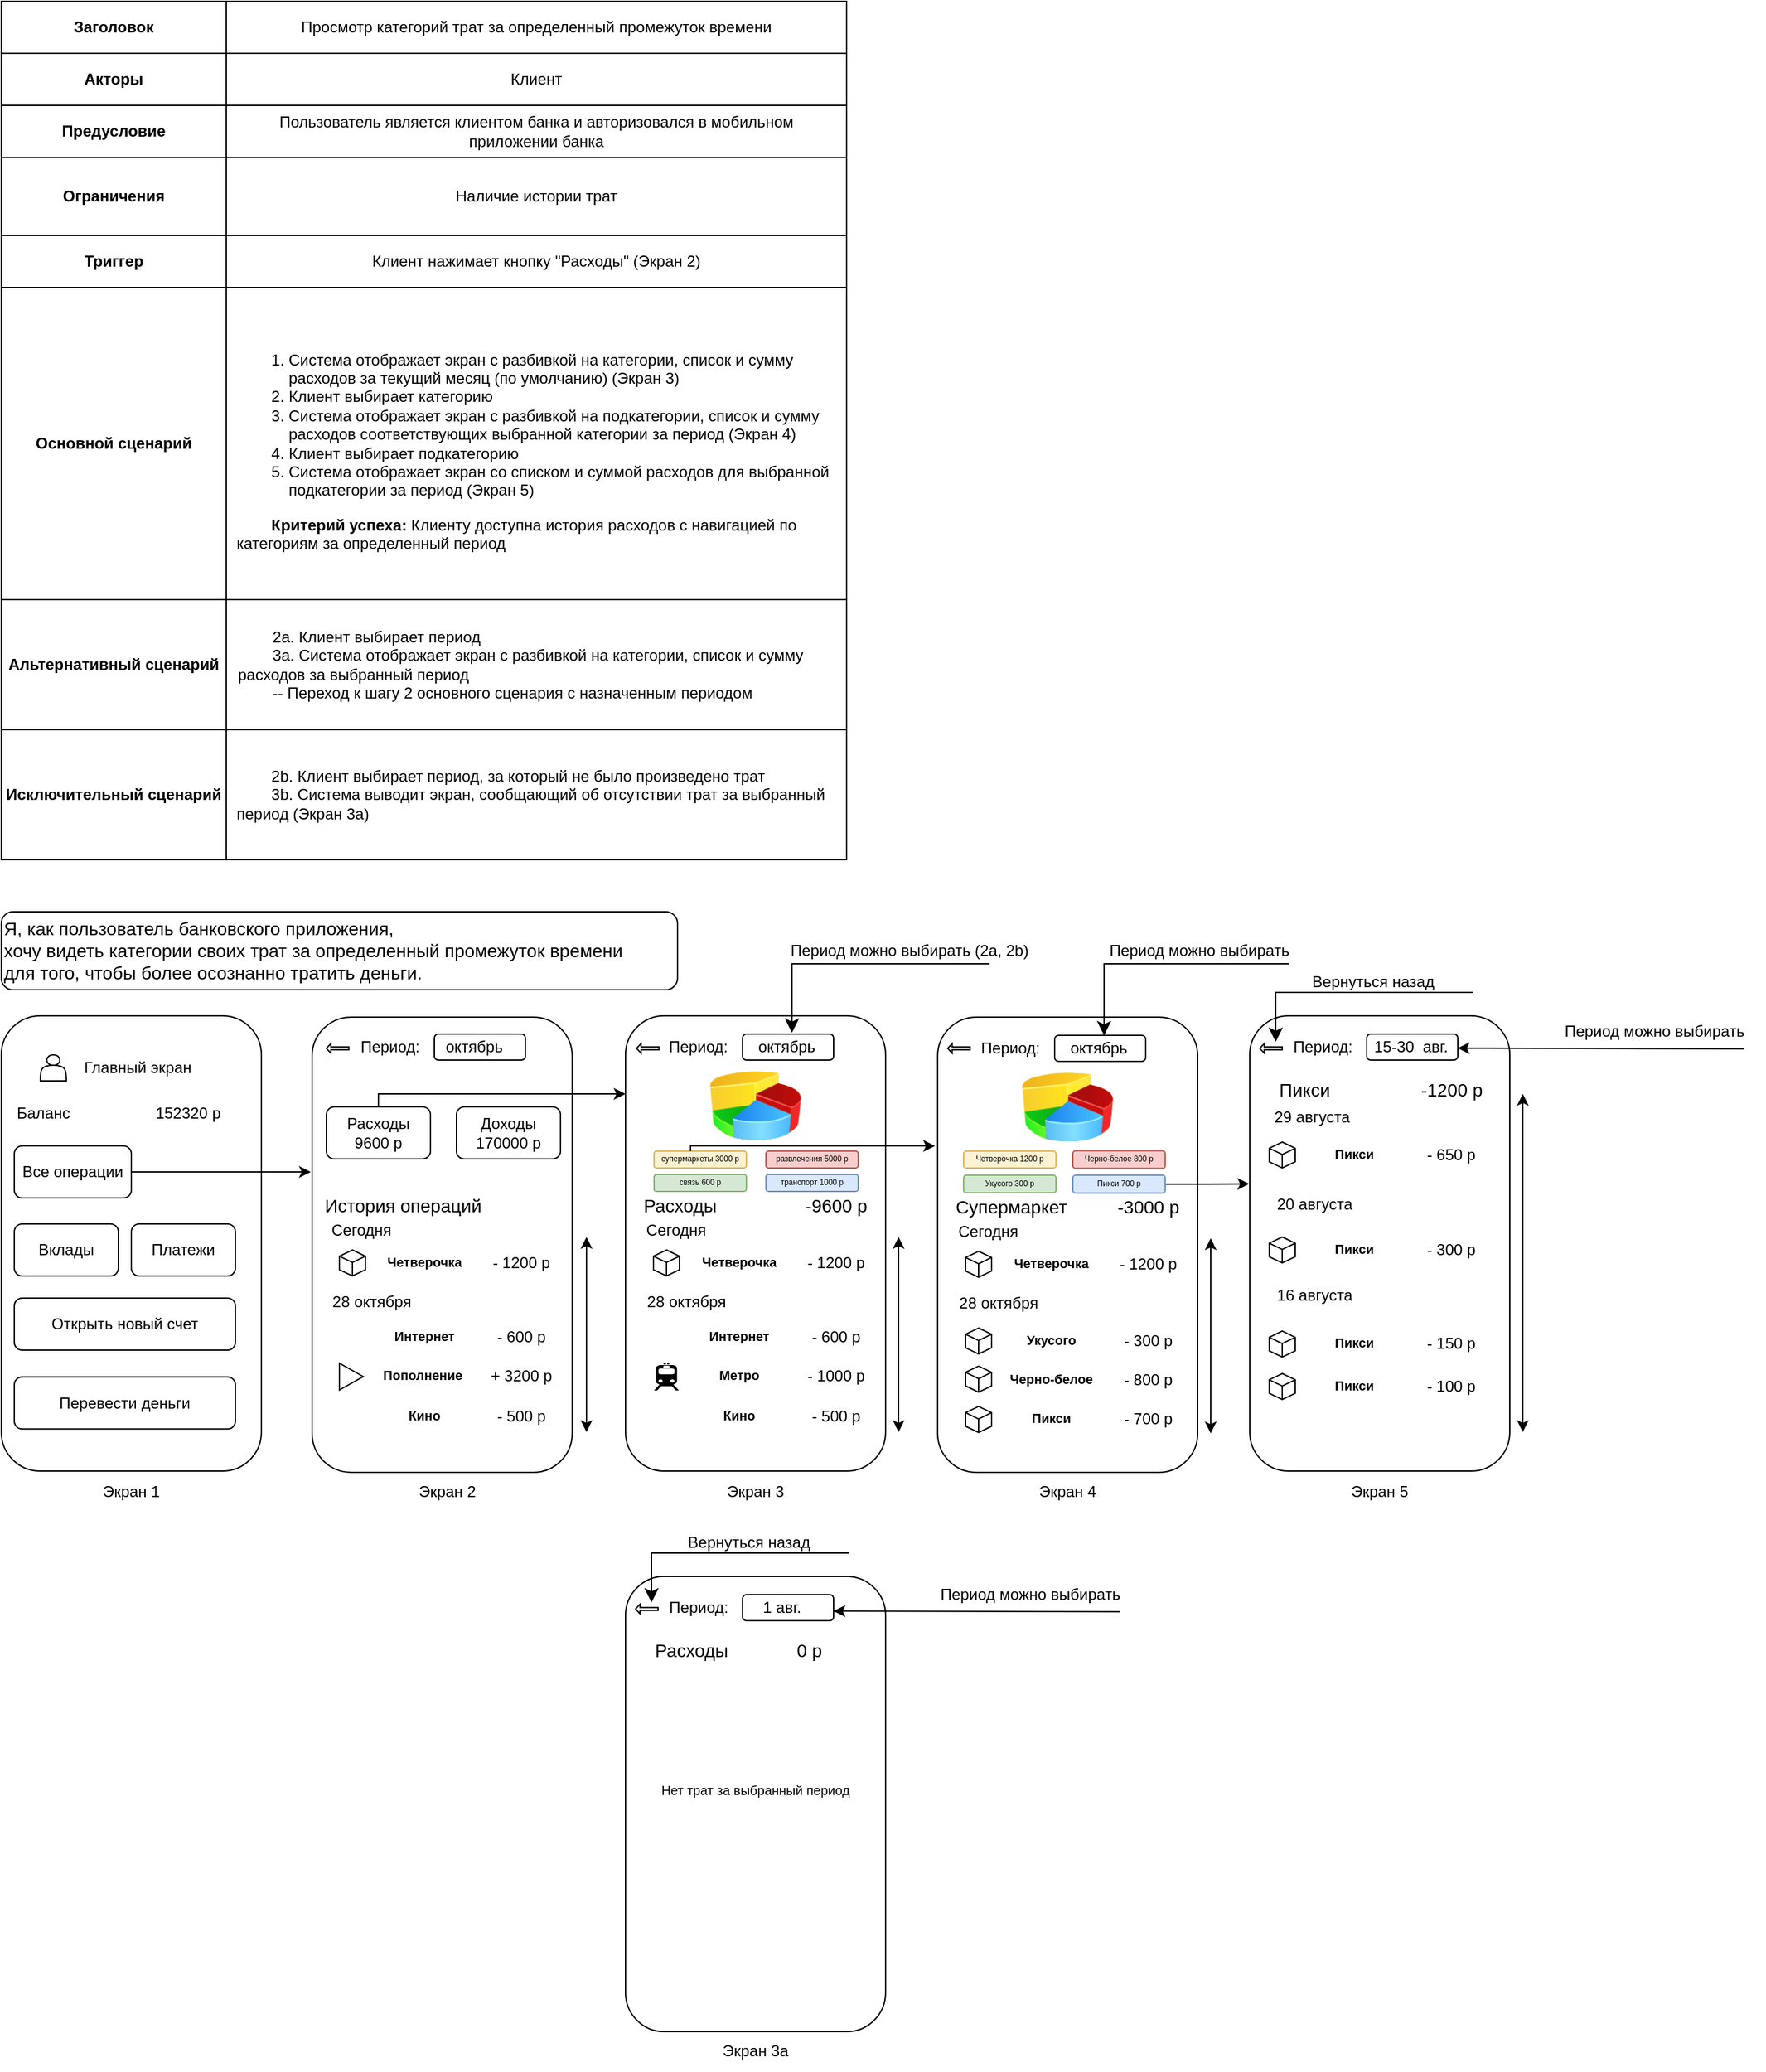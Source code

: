 <mxfile version="24.8.1">
  <diagram id="iSdH8Bf3Pxa846-qju2B" name="Шаблон">
    <mxGraphModel grid="1" page="1" gridSize="10" guides="1" tooltips="1" connect="1" arrows="1" fold="1" pageScale="1" pageWidth="1169" pageHeight="827" math="0" shadow="0">
      <root>
        <mxCell id="0" />
        <mxCell id="1" parent="0" />
        <mxCell id="ZxNGc0EOeQKnRLFQ_Fb0-26" value="" style="shape=table;startSize=0;container=1;collapsible=0;childLayout=tableLayout;" vertex="1" parent="1">
          <mxGeometry x="80" y="20" width="650" height="660" as="geometry" />
        </mxCell>
        <mxCell id="ZxNGc0EOeQKnRLFQ_Fb0-27" value="" style="shape=tableRow;horizontal=0;startSize=0;swimlaneHead=0;swimlaneBody=0;strokeColor=inherit;top=0;left=0;bottom=0;right=0;collapsible=0;dropTarget=0;fillColor=none;points=[[0,0.5],[1,0.5]];portConstraint=eastwest;" vertex="1" parent="ZxNGc0EOeQKnRLFQ_Fb0-26">
          <mxGeometry width="650" height="40" as="geometry" />
        </mxCell>
        <mxCell id="ZxNGc0EOeQKnRLFQ_Fb0-28" value="&lt;b&gt;Заголовок&lt;/b&gt;" style="shape=partialRectangle;html=1;whiteSpace=wrap;connectable=0;strokeColor=inherit;overflow=hidden;fillColor=none;top=0;left=0;bottom=0;right=0;pointerEvents=1;" vertex="1" parent="ZxNGc0EOeQKnRLFQ_Fb0-27">
          <mxGeometry width="173" height="40" as="geometry">
            <mxRectangle width="173" height="40" as="alternateBounds" />
          </mxGeometry>
        </mxCell>
        <mxCell id="ZxNGc0EOeQKnRLFQ_Fb0-29" value="Просмотр категорий трат за определенный промежуток времени" style="shape=partialRectangle;html=1;whiteSpace=wrap;connectable=0;strokeColor=inherit;overflow=hidden;fillColor=none;top=0;left=0;bottom=0;right=0;pointerEvents=1;spacingLeft=7;spacingRight=7;" vertex="1" parent="ZxNGc0EOeQKnRLFQ_Fb0-27">
          <mxGeometry x="173" width="477" height="40" as="geometry">
            <mxRectangle width="477" height="40" as="alternateBounds" />
          </mxGeometry>
        </mxCell>
        <mxCell id="ZxNGc0EOeQKnRLFQ_Fb0-30" value="" style="shape=tableRow;horizontal=0;startSize=0;swimlaneHead=0;swimlaneBody=0;strokeColor=inherit;top=0;left=0;bottom=0;right=0;collapsible=0;dropTarget=0;fillColor=none;points=[[0,0.5],[1,0.5]];portConstraint=eastwest;" vertex="1" parent="ZxNGc0EOeQKnRLFQ_Fb0-26">
          <mxGeometry y="40" width="650" height="40" as="geometry" />
        </mxCell>
        <mxCell id="ZxNGc0EOeQKnRLFQ_Fb0-31" value="&lt;b&gt;Акторы&lt;/b&gt;" style="shape=partialRectangle;html=1;whiteSpace=wrap;connectable=0;strokeColor=inherit;overflow=hidden;fillColor=none;top=0;left=0;bottom=0;right=0;pointerEvents=1;" vertex="1" parent="ZxNGc0EOeQKnRLFQ_Fb0-30">
          <mxGeometry width="173" height="40" as="geometry">
            <mxRectangle width="173" height="40" as="alternateBounds" />
          </mxGeometry>
        </mxCell>
        <mxCell id="ZxNGc0EOeQKnRLFQ_Fb0-32" value="Клиент" style="shape=partialRectangle;html=1;whiteSpace=wrap;connectable=0;strokeColor=inherit;overflow=hidden;fillColor=none;top=0;left=0;bottom=0;right=0;pointerEvents=1;spacingLeft=7;spacingRight=7;" vertex="1" parent="ZxNGc0EOeQKnRLFQ_Fb0-30">
          <mxGeometry x="173" width="477" height="40" as="geometry">
            <mxRectangle width="477" height="40" as="alternateBounds" />
          </mxGeometry>
        </mxCell>
        <mxCell id="ZxNGc0EOeQKnRLFQ_Fb0-33" value="" style="shape=tableRow;horizontal=0;startSize=0;swimlaneHead=0;swimlaneBody=0;strokeColor=inherit;top=0;left=0;bottom=0;right=0;collapsible=0;dropTarget=0;fillColor=none;points=[[0,0.5],[1,0.5]];portConstraint=eastwest;" vertex="1" parent="ZxNGc0EOeQKnRLFQ_Fb0-26">
          <mxGeometry y="80" width="650" height="40" as="geometry" />
        </mxCell>
        <mxCell id="ZxNGc0EOeQKnRLFQ_Fb0-34" value="&lt;b&gt;Предусловие&lt;/b&gt;" style="shape=partialRectangle;html=1;whiteSpace=wrap;connectable=0;strokeColor=inherit;overflow=hidden;fillColor=none;top=0;left=0;bottom=0;right=0;pointerEvents=1;" vertex="1" parent="ZxNGc0EOeQKnRLFQ_Fb0-33">
          <mxGeometry width="173" height="40" as="geometry">
            <mxRectangle width="173" height="40" as="alternateBounds" />
          </mxGeometry>
        </mxCell>
        <mxCell id="ZxNGc0EOeQKnRLFQ_Fb0-35" value="Пользователь является клиентом банка и авторизовался в мобильном приложении банка" style="shape=partialRectangle;html=1;whiteSpace=wrap;connectable=0;strokeColor=inherit;overflow=hidden;fillColor=none;top=0;left=0;bottom=0;right=0;pointerEvents=1;spacingLeft=7;spacingRight=7;" vertex="1" parent="ZxNGc0EOeQKnRLFQ_Fb0-33">
          <mxGeometry x="173" width="477" height="40" as="geometry">
            <mxRectangle width="477" height="40" as="alternateBounds" />
          </mxGeometry>
        </mxCell>
        <mxCell id="ZxNGc0EOeQKnRLFQ_Fb0-36" value="" style="shape=tableRow;horizontal=0;startSize=0;swimlaneHead=0;swimlaneBody=0;strokeColor=inherit;top=0;left=0;bottom=0;right=0;collapsible=0;dropTarget=0;fillColor=none;points=[[0,0.5],[1,0.5]];portConstraint=eastwest;" vertex="1" parent="ZxNGc0EOeQKnRLFQ_Fb0-26">
          <mxGeometry y="120" width="650" height="60" as="geometry" />
        </mxCell>
        <mxCell id="ZxNGc0EOeQKnRLFQ_Fb0-37" value="&lt;b&gt;Ограничения&lt;/b&gt;" style="shape=partialRectangle;html=1;whiteSpace=wrap;connectable=0;strokeColor=inherit;overflow=hidden;fillColor=none;top=0;left=0;bottom=0;right=0;pointerEvents=1;" vertex="1" parent="ZxNGc0EOeQKnRLFQ_Fb0-36">
          <mxGeometry width="173" height="60" as="geometry">
            <mxRectangle width="173" height="60" as="alternateBounds" />
          </mxGeometry>
        </mxCell>
        <mxCell id="ZxNGc0EOeQKnRLFQ_Fb0-38" value="Наличие истории трат" style="shape=partialRectangle;html=1;whiteSpace=wrap;connectable=0;strokeColor=inherit;overflow=hidden;fillColor=none;top=0;left=0;bottom=0;right=0;pointerEvents=1;spacingLeft=7;spacingRight=7;" vertex="1" parent="ZxNGc0EOeQKnRLFQ_Fb0-36">
          <mxGeometry x="173" width="477" height="60" as="geometry">
            <mxRectangle width="477" height="60" as="alternateBounds" />
          </mxGeometry>
        </mxCell>
        <mxCell id="ZxNGc0EOeQKnRLFQ_Fb0-39" value="" style="shape=tableRow;horizontal=0;startSize=0;swimlaneHead=0;swimlaneBody=0;strokeColor=inherit;top=0;left=0;bottom=0;right=0;collapsible=0;dropTarget=0;fillColor=none;points=[[0,0.5],[1,0.5]];portConstraint=eastwest;" vertex="1" parent="ZxNGc0EOeQKnRLFQ_Fb0-26">
          <mxGeometry y="180" width="650" height="40" as="geometry" />
        </mxCell>
        <mxCell id="ZxNGc0EOeQKnRLFQ_Fb0-40" value="&lt;b&gt;Триггер&lt;/b&gt;" style="shape=partialRectangle;html=1;whiteSpace=wrap;connectable=0;strokeColor=inherit;overflow=hidden;fillColor=none;top=0;left=0;bottom=0;right=0;pointerEvents=1;" vertex="1" parent="ZxNGc0EOeQKnRLFQ_Fb0-39">
          <mxGeometry width="173" height="40" as="geometry">
            <mxRectangle width="173" height="40" as="alternateBounds" />
          </mxGeometry>
        </mxCell>
        <mxCell id="ZxNGc0EOeQKnRLFQ_Fb0-41" value="Клиент нажимает кнопку &quot;Расходы&quot; (Экран 2)" style="shape=partialRectangle;html=1;whiteSpace=wrap;connectable=0;strokeColor=inherit;overflow=hidden;fillColor=none;top=0;left=0;bottom=0;right=0;pointerEvents=1;spacingLeft=7;spacingRight=7;" vertex="1" parent="ZxNGc0EOeQKnRLFQ_Fb0-39">
          <mxGeometry x="173" width="477" height="40" as="geometry">
            <mxRectangle width="477" height="40" as="alternateBounds" />
          </mxGeometry>
        </mxCell>
        <mxCell id="ZxNGc0EOeQKnRLFQ_Fb0-42" value="" style="shape=tableRow;horizontal=0;startSize=0;swimlaneHead=0;swimlaneBody=0;strokeColor=inherit;top=0;left=0;bottom=0;right=0;collapsible=0;dropTarget=0;fillColor=none;points=[[0,0.5],[1,0.5]];portConstraint=eastwest;" vertex="1" parent="ZxNGc0EOeQKnRLFQ_Fb0-26">
          <mxGeometry y="220" width="650" height="240" as="geometry" />
        </mxCell>
        <mxCell id="ZxNGc0EOeQKnRLFQ_Fb0-43" value="&lt;b&gt;Основной сценарий&lt;/b&gt;" style="shape=partialRectangle;html=1;whiteSpace=wrap;connectable=0;strokeColor=inherit;overflow=hidden;fillColor=none;top=0;left=0;bottom=0;right=0;pointerEvents=1;" vertex="1" parent="ZxNGc0EOeQKnRLFQ_Fb0-42">
          <mxGeometry width="173" height="240" as="geometry">
            <mxRectangle width="173" height="240" as="alternateBounds" />
          </mxGeometry>
        </mxCell>
        <mxCell id="ZxNGc0EOeQKnRLFQ_Fb0-44" value="&lt;ol style=&quot;&quot;&gt;&lt;li style=&quot;text-align: left;&quot;&gt;Система отображает экран с разбивкой на категории, список и сумму расходов за текущий месяц (по умолчанию) (Экран 3)&lt;/li&gt;&lt;li style=&quot;text-align: left;&quot;&gt;Клиент выбирает категорию&lt;/li&gt;&lt;li style=&quot;text-align: left;&quot;&gt;Система отображает экран с разбивкой на подкатегории, список и сумму расходов соответствующих выбранной категории за период (Экран 4)&amp;nbsp;&lt;/li&gt;&lt;li style=&quot;text-align: left;&quot;&gt;Клиент выбирает подкатегорию&lt;/li&gt;&lt;li style=&quot;text-align: left;&quot;&gt;Система отображает экран со списком и суммой расходов для выбранной подкатегории за период (Экран 5)&lt;/li&gt;&lt;/ol&gt;&lt;b style=&quot;background-color: initial;&quot;&gt;&lt;div style=&quot;text-align: left;&quot;&gt;&lt;b style=&quot;background-color: initial;&quot;&gt;&lt;span style=&quot;white-space: pre;&quot;&gt;&#x9;&lt;/span&gt;&lt;/b&gt;&lt;b style=&quot;background-color: initial; text-align: center;&quot;&gt;Критерий успеха:&amp;nbsp;&lt;/b&gt;&lt;span style=&quot;background-color: initial; font-weight: normal; text-align: center;&quot;&gt;Клиенту доступна история расходов с навигацией по категориям за определенный период&lt;/span&gt;&lt;/div&gt;&lt;/b&gt;" style="shape=partialRectangle;html=1;whiteSpace=wrap;connectable=0;strokeColor=inherit;overflow=hidden;fillColor=none;top=0;left=0;bottom=0;right=0;pointerEvents=1;spacingLeft=7;spacingRight=7;" vertex="1" parent="ZxNGc0EOeQKnRLFQ_Fb0-42">
          <mxGeometry x="173" width="477" height="240" as="geometry">
            <mxRectangle width="477" height="240" as="alternateBounds" />
          </mxGeometry>
        </mxCell>
        <mxCell id="ZxNGc0EOeQKnRLFQ_Fb0-45" value="" style="shape=tableRow;horizontal=0;startSize=0;swimlaneHead=0;swimlaneBody=0;strokeColor=inherit;top=0;left=0;bottom=0;right=0;collapsible=0;dropTarget=0;fillColor=none;points=[[0,0.5],[1,0.5]];portConstraint=eastwest;" vertex="1" parent="ZxNGc0EOeQKnRLFQ_Fb0-26">
          <mxGeometry y="460" width="650" height="100" as="geometry" />
        </mxCell>
        <mxCell id="ZxNGc0EOeQKnRLFQ_Fb0-46" value="&lt;b&gt;Альтернативный сценарий&lt;/b&gt;" style="shape=partialRectangle;html=1;whiteSpace=wrap;connectable=0;strokeColor=inherit;overflow=hidden;fillColor=none;top=0;left=0;bottom=0;right=0;pointerEvents=1;" vertex="1" parent="ZxNGc0EOeQKnRLFQ_Fb0-45">
          <mxGeometry width="173" height="100" as="geometry">
            <mxRectangle width="173" height="100" as="alternateBounds" />
          </mxGeometry>
        </mxCell>
        <mxCell id="ZxNGc0EOeQKnRLFQ_Fb0-47" value="&lt;span style=&quot;background-color: initial;&quot;&gt;&lt;span style=&quot;white-space: pre;&quot;&gt;&#x9;&lt;/span&gt;2а. Клиент выбирает период&lt;/span&gt;&lt;div&gt;&lt;span style=&quot;white-space: pre;&quot;&gt;&#x9;&lt;/span&gt;3а.&amp;nbsp;&lt;span style=&quot;background-color: initial;&quot;&gt;Система отображает экран с разбивкой на категории, список и сумму расходов за выбранный период&lt;/span&gt;&lt;br&gt;&lt;/div&gt;&lt;div&gt;&lt;span style=&quot;background-color: initial;&quot;&gt;&lt;span style=&quot;white-space: pre;&quot;&gt;&#x9;&lt;/span&gt;-- Переход к шагу 2 основного сценария с назначенным периодом&lt;br&gt;&lt;/span&gt;&lt;/div&gt;" style="shape=partialRectangle;html=1;whiteSpace=wrap;connectable=0;strokeColor=inherit;overflow=hidden;fillColor=none;top=0;left=0;bottom=0;right=0;pointerEvents=1;align=left;spacingLeft=7;spacingRight=7;" vertex="1" parent="ZxNGc0EOeQKnRLFQ_Fb0-45">
          <mxGeometry x="173" width="477" height="100" as="geometry">
            <mxRectangle width="477" height="100" as="alternateBounds" />
          </mxGeometry>
        </mxCell>
        <mxCell id="ZxNGc0EOeQKnRLFQ_Fb0-48" value="" style="shape=tableRow;horizontal=0;startSize=0;swimlaneHead=0;swimlaneBody=0;strokeColor=inherit;top=0;left=0;bottom=0;right=0;collapsible=0;dropTarget=0;fillColor=none;points=[[0,0.5],[1,0.5]];portConstraint=eastwest;" vertex="1" parent="ZxNGc0EOeQKnRLFQ_Fb0-26">
          <mxGeometry y="560" width="650" height="100" as="geometry" />
        </mxCell>
        <mxCell id="ZxNGc0EOeQKnRLFQ_Fb0-49" value="&lt;b&gt;Исключительный сценарий&lt;/b&gt;" style="shape=partialRectangle;html=1;whiteSpace=wrap;connectable=0;strokeColor=inherit;overflow=hidden;fillColor=none;top=0;left=0;bottom=0;right=0;pointerEvents=1;" vertex="1" parent="ZxNGc0EOeQKnRLFQ_Fb0-48">
          <mxGeometry width="173" height="100" as="geometry">
            <mxRectangle width="173" height="100" as="alternateBounds" />
          </mxGeometry>
        </mxCell>
        <mxCell id="ZxNGc0EOeQKnRLFQ_Fb0-50" value="&lt;div style=&quot;text-align: left;&quot;&gt;&lt;span style=&quot;background-color: initial;&quot;&gt;&lt;span style=&quot;white-space: pre;&quot;&gt;&#x9;&lt;/span&gt;2b. Клиент выбирает период, за который не было произведено трат&lt;/span&gt;&lt;/div&gt;&lt;div style=&quot;text-align: left;&quot;&gt;&lt;span style=&quot;background-color: initial;&quot;&gt;&lt;span style=&quot;white-space: pre;&quot;&gt;&#x9;&lt;/span&gt;3b. Система выводит экран, сообщающий об отсутствии трат за выбранный период (Экран 3а)&lt;/span&gt;&lt;/div&gt;" style="shape=partialRectangle;html=1;whiteSpace=wrap;connectable=0;strokeColor=inherit;overflow=hidden;fillColor=none;top=0;left=0;bottom=0;right=0;pointerEvents=1;spacingLeft=7;spacingRight=7;" vertex="1" parent="ZxNGc0EOeQKnRLFQ_Fb0-48">
          <mxGeometry x="173" width="477" height="100" as="geometry">
            <mxRectangle width="477" height="100" as="alternateBounds" />
          </mxGeometry>
        </mxCell>
        <mxCell id="ZxNGc0EOeQKnRLFQ_Fb0-51" value="" style="rounded=1;whiteSpace=wrap;html=1;" vertex="1" parent="1">
          <mxGeometry x="319" y="801" width="200" height="350" as="geometry" />
        </mxCell>
        <mxCell id="ZxNGc0EOeQKnRLFQ_Fb0-52" value="" style="rounded=1;whiteSpace=wrap;html=1;" vertex="1" parent="1">
          <mxGeometry x="80" y="800" width="200" height="350" as="geometry" />
        </mxCell>
        <mxCell id="ZxNGc0EOeQKnRLFQ_Fb0-53" value="&lt;div style=&quot;font-size: 14px;&quot;&gt;&lt;font style=&quot;font-size: 14px;&quot;&gt;Я, как пользователь банковского приложения,&amp;nbsp;&lt;/font&gt;&lt;/div&gt;&lt;div style=&quot;font-size: 14px;&quot;&gt;&lt;font style=&quot;font-size: 14px;&quot;&gt;хочу видеть категории своих трат за определенный промежуток времени&amp;nbsp;&lt;/font&gt;&lt;/div&gt;&lt;div style=&quot;font-size: 14px;&quot;&gt;&lt;font style=&quot;font-size: 14px;&quot;&gt;&lt;font style=&quot;font-size: 14px;&quot;&gt;для того,&amp;nbsp;&lt;/font&gt;&lt;span style=&quot;background-color: initial;&quot;&gt;чтобы более осознанно тратить деньги.&lt;/span&gt;&lt;/font&gt;&lt;/div&gt;" style="rounded=1;whiteSpace=wrap;html=1;align=left;" vertex="1" parent="1">
          <mxGeometry x="80" y="720" width="520" height="60" as="geometry" />
        </mxCell>
        <mxCell id="ZxNGc0EOeQKnRLFQ_Fb0-54" value="" style="shape=actor;whiteSpace=wrap;html=1;" vertex="1" parent="1">
          <mxGeometry x="110" y="830" width="20" height="20" as="geometry" />
        </mxCell>
        <mxCell id="ZxNGc0EOeQKnRLFQ_Fb0-55" value="Все операции" style="rounded=1;whiteSpace=wrap;html=1;" vertex="1" parent="1">
          <mxGeometry x="90" y="900" width="90" height="40" as="geometry" />
        </mxCell>
        <mxCell id="ZxNGc0EOeQKnRLFQ_Fb0-56" value="" style="rounded=1;whiteSpace=wrap;html=1;" vertex="1" parent="1">
          <mxGeometry x="560" y="800" width="200" height="350" as="geometry" />
        </mxCell>
        <mxCell id="ZxNGc0EOeQKnRLFQ_Fb0-57" style="edgeStyle=orthogonalEdgeStyle;rounded=0;orthogonalLoop=1;jettySize=auto;html=1;" edge="1" parent="1" source="ZxNGc0EOeQKnRLFQ_Fb0-55">
          <mxGeometry relative="1" as="geometry">
            <mxPoint x="318" y="920" as="targetPoint" />
          </mxGeometry>
        </mxCell>
        <mxCell id="ZxNGc0EOeQKnRLFQ_Fb0-58" value="Расходы&lt;div&gt;9600 р&lt;/div&gt;" style="rounded=1;whiteSpace=wrap;html=1;" vertex="1" parent="1">
          <mxGeometry x="330" y="870" width="80" height="40" as="geometry" />
        </mxCell>
        <mxCell id="ZxNGc0EOeQKnRLFQ_Fb0-59" value="Доходы&lt;div&gt;170000 р&lt;/div&gt;" style="rounded=1;whiteSpace=wrap;html=1;" vertex="1" parent="1">
          <mxGeometry x="430" y="870" width="80" height="40" as="geometry" />
        </mxCell>
        <mxCell id="ZxNGc0EOeQKnRLFQ_Fb0-60" value="&lt;font style=&quot;font-size: 14px;&quot;&gt;История операций&lt;/font&gt;" style="text;html=1;align=center;verticalAlign=middle;whiteSpace=wrap;rounded=0;" vertex="1" parent="1">
          <mxGeometry x="319" y="931" width="140" height="30" as="geometry" />
        </mxCell>
        <mxCell id="ZxNGc0EOeQKnRLFQ_Fb0-61" value="Сегодня" style="text;html=1;align=center;verticalAlign=middle;whiteSpace=wrap;rounded=0;labelBackgroundColor=none;" vertex="1" parent="1">
          <mxGeometry x="327" y="950" width="60" height="30" as="geometry" />
        </mxCell>
        <mxCell id="ZxNGc0EOeQKnRLFQ_Fb0-62" value="" style="html=1;whiteSpace=wrap;shape=isoCube2;backgroundOutline=1;isoAngle=15;" vertex="1" parent="1">
          <mxGeometry x="340" y="980" width="20" height="20" as="geometry" />
        </mxCell>
        <mxCell id="ZxNGc0EOeQKnRLFQ_Fb0-63" value="&lt;font style=&quot;font-size: 10px;&quot;&gt;Четверочка&lt;/font&gt;" style="text;strokeColor=none;fillColor=none;html=1;fontSize=24;fontStyle=1;verticalAlign=middle;align=center;" vertex="1" parent="1">
          <mxGeometry x="360" y="970" width="90" height="30" as="geometry" />
        </mxCell>
        <mxCell id="ZxNGc0EOeQKnRLFQ_Fb0-64" value="- 1200 р" style="text;html=1;align=center;verticalAlign=middle;whiteSpace=wrap;rounded=0;" vertex="1" parent="1">
          <mxGeometry x="450" y="975" width="60" height="30" as="geometry" />
        </mxCell>
        <mxCell id="ZxNGc0EOeQKnRLFQ_Fb0-65" value="&lt;font style=&quot;font-size: 10px;&quot;&gt;Интернет&lt;/font&gt;" style="text;strokeColor=none;fillColor=none;html=1;fontSize=24;fontStyle=1;verticalAlign=middle;align=center;" vertex="1" parent="1">
          <mxGeometry x="360" y="1027.34" width="90" height="30" as="geometry" />
        </mxCell>
        <mxCell id="ZxNGc0EOeQKnRLFQ_Fb0-66" value="- 600 р" style="text;html=1;align=center;verticalAlign=middle;whiteSpace=wrap;rounded=0;" vertex="1" parent="1">
          <mxGeometry x="450" y="1032.34" width="60" height="30" as="geometry" />
        </mxCell>
        <mxCell id="ZxNGc0EOeQKnRLFQ_Fb0-67" value="28 октября" style="text;html=1;align=center;verticalAlign=middle;whiteSpace=wrap;rounded=0;" vertex="1" parent="1">
          <mxGeometry x="330" y="1005" width="70" height="30" as="geometry" />
        </mxCell>
        <mxCell id="ZxNGc0EOeQKnRLFQ_Fb0-68" value="&lt;span style=&quot;font-size: 10px;&quot;&gt;Пополнение&amp;nbsp;&lt;/span&gt;" style="text;strokeColor=none;fillColor=none;html=1;fontSize=24;fontStyle=1;verticalAlign=middle;align=center;" vertex="1" parent="1">
          <mxGeometry x="360" y="1057.34" width="90" height="30" as="geometry" />
        </mxCell>
        <mxCell id="ZxNGc0EOeQKnRLFQ_Fb0-69" value="+ 3200 р" style="text;html=1;align=center;verticalAlign=middle;whiteSpace=wrap;rounded=0;" vertex="1" parent="1">
          <mxGeometry x="450" y="1062.34" width="60" height="30" as="geometry" />
        </mxCell>
        <mxCell id="ZxNGc0EOeQKnRLFQ_Fb0-70" style="edgeStyle=orthogonalEdgeStyle;rounded=0;orthogonalLoop=1;jettySize=auto;html=1;" edge="1" parent="1" source="ZxNGc0EOeQKnRLFQ_Fb0-58">
          <mxGeometry relative="1" as="geometry">
            <mxPoint x="560" y="860" as="targetPoint" />
            <Array as="points">
              <mxPoint x="370" y="860" />
              <mxPoint x="560" y="860" />
            </Array>
          </mxGeometry>
        </mxCell>
        <mxCell id="ZxNGc0EOeQKnRLFQ_Fb0-71" value="" style="triangle;whiteSpace=wrap;html=1;" vertex="1" parent="1">
          <mxGeometry x="340" y="1067.03" width="18.33" height="20.62" as="geometry" />
        </mxCell>
        <mxCell id="ZxNGc0EOeQKnRLFQ_Fb0-72" value="Главный экран" style="text;html=1;align=center;verticalAlign=middle;whiteSpace=wrap;rounded=0;" vertex="1" parent="1">
          <mxGeometry x="140" y="825" width="90" height="30" as="geometry" />
        </mxCell>
        <mxCell id="ZxNGc0EOeQKnRLFQ_Fb0-73" value="" style="endArrow=classic;startArrow=classic;html=1;rounded=0;" edge="1" parent="1">
          <mxGeometry width="50" height="50" relative="1" as="geometry">
            <mxPoint x="530" y="1120" as="sourcePoint" />
            <mxPoint x="530" y="970" as="targetPoint" />
          </mxGeometry>
        </mxCell>
        <mxCell id="ZxNGc0EOeQKnRLFQ_Fb0-74" value="&lt;font style=&quot;font-size: 10px;&quot;&gt;Кино&lt;/font&gt;" style="text;strokeColor=none;fillColor=none;html=1;fontSize=24;fontStyle=1;verticalAlign=middle;align=center;" vertex="1" parent="1">
          <mxGeometry x="360" y="1087.65" width="90" height="30" as="geometry" />
        </mxCell>
        <mxCell id="ZxNGc0EOeQKnRLFQ_Fb0-75" value="- 500 р" style="text;html=1;align=center;verticalAlign=middle;whiteSpace=wrap;rounded=0;" vertex="1" parent="1">
          <mxGeometry x="450" y="1092.65" width="60" height="30" as="geometry" />
        </mxCell>
        <mxCell id="ZxNGc0EOeQKnRLFQ_Fb0-76" value="" style="image;html=1;image=img/lib/clip_art/finance/Pie_Chart_128x128.png" vertex="1" parent="1">
          <mxGeometry x="625" y="834" width="70" height="70" as="geometry" />
        </mxCell>
        <mxCell id="ZxNGc0EOeQKnRLFQ_Fb0-77" value="" style="rounded=1;whiteSpace=wrap;html=1;" vertex="1" parent="1">
          <mxGeometry x="413" y="814" width="70" height="20" as="geometry" />
        </mxCell>
        <mxCell id="ZxNGc0EOeQKnRLFQ_Fb0-78" value="Период:&amp;nbsp; &amp;nbsp; &amp;nbsp; октябрь&amp;nbsp;&lt;span style=&quot;white-space: pre;&quot;&gt;&#x9;&lt;/span&gt;" style="text;html=1;align=center;verticalAlign=middle;whiteSpace=wrap;rounded=0;" vertex="1" parent="1">
          <mxGeometry x="348" y="809" width="150" height="30" as="geometry" />
        </mxCell>
        <mxCell id="ZxNGc0EOeQKnRLFQ_Fb0-79" value="" style="rounded=1;whiteSpace=wrap;html=1;" vertex="1" parent="1">
          <mxGeometry x="650" y="814" width="70" height="20" as="geometry" />
        </mxCell>
        <mxCell id="ZxNGc0EOeQKnRLFQ_Fb0-80" value="Период:&amp;nbsp; &amp;nbsp; &amp;nbsp; &amp;nbsp;октябрь&amp;nbsp;&lt;span style=&quot;white-space: pre;&quot;&gt;&#x9;&lt;/span&gt;" style="text;html=1;align=center;verticalAlign=middle;whiteSpace=wrap;rounded=0;" vertex="1" parent="1">
          <mxGeometry x="585" y="809" width="150" height="30" as="geometry" />
        </mxCell>
        <mxCell id="ZxNGc0EOeQKnRLFQ_Fb0-81" value="" style="endArrow=classic;startArrow=classic;html=1;rounded=0;" edge="1" parent="1">
          <mxGeometry width="50" height="50" relative="1" as="geometry">
            <mxPoint x="770" y="1120" as="sourcePoint" />
            <mxPoint x="770" y="970" as="targetPoint" />
          </mxGeometry>
        </mxCell>
        <mxCell id="ZxNGc0EOeQKnRLFQ_Fb0-82" value="&lt;font style=&quot;font-size: 14px;&quot;&gt;Расходы&lt;span style=&quot;white-space: pre;&quot;&gt;&#x9;&lt;/span&gt;&lt;span style=&quot;white-space: pre;&quot;&gt;&#x9;        -&lt;/span&gt;96&lt;span style=&quot;white-space: pre;&quot;&gt;00 р&lt;/span&gt;&lt;/font&gt;" style="text;html=1;align=left;verticalAlign=middle;whiteSpace=wrap;rounded=0;" vertex="1" parent="1">
          <mxGeometry x="571.5" y="931" width="165" height="30" as="geometry" />
        </mxCell>
        <mxCell id="ZxNGc0EOeQKnRLFQ_Fb0-83" value="&lt;font style=&quot;font-size: 6px;&quot;&gt;супермаркеты 3000 р&lt;/font&gt;" style="rounded=1;whiteSpace=wrap;html=1;labelBackgroundColor=none;fillColor=#FDF2D2;strokeColor=#d6b656;fillStyle=auto;align=center;verticalAlign=middle;horizontal=1;spacing=0;spacingBottom=5;" vertex="1" parent="1">
          <mxGeometry x="581.96" y="904" width="71" height="13" as="geometry" />
        </mxCell>
        <mxCell id="ZxNGc0EOeQKnRLFQ_Fb0-84" value="&lt;font style=&quot;font-size: 6px;&quot;&gt;развлечения 5000 р&lt;/font&gt;" style="rounded=1;whiteSpace=wrap;html=1;fillColor=#f8cecc;strokeColor=#b85450;spacing=0;spacingBottom=5;" vertex="1" parent="1">
          <mxGeometry x="667.96" y="904" width="71" height="13" as="geometry" />
        </mxCell>
        <mxCell id="ZxNGc0EOeQKnRLFQ_Fb0-85" value="&lt;font style=&quot;font-size: 6px;&quot;&gt;связь 600 р&lt;/font&gt;" style="rounded=1;whiteSpace=wrap;html=1;fillColor=#d5e8d4;strokeColor=#82b366;spacing=0;spacingBottom=5;" vertex="1" parent="1">
          <mxGeometry x="581.96" y="922" width="71" height="13" as="geometry" />
        </mxCell>
        <mxCell id="ZxNGc0EOeQKnRLFQ_Fb0-86" value="&lt;font style=&quot;font-size: 6px;&quot;&gt;транспорт 1000 р&lt;/font&gt;" style="rounded=1;whiteSpace=wrap;html=1;fillColor=#dae8fc;strokeColor=#6c8ebf;spacingBottom=5;" vertex="1" parent="1">
          <mxGeometry x="667.96" y="922" width="71" height="13" as="geometry" />
        </mxCell>
        <mxCell id="ZxNGc0EOeQKnRLFQ_Fb0-87" value="Сегодня" style="text;html=1;align=center;verticalAlign=middle;whiteSpace=wrap;rounded=0;labelBackgroundColor=none;" vertex="1" parent="1">
          <mxGeometry x="568.5" y="950" width="60" height="30" as="geometry" />
        </mxCell>
        <mxCell id="ZxNGc0EOeQKnRLFQ_Fb0-88" value="" style="html=1;whiteSpace=wrap;shape=isoCube2;backgroundOutline=1;isoAngle=15;" vertex="1" parent="1">
          <mxGeometry x="581.5" y="980" width="20" height="20" as="geometry" />
        </mxCell>
        <mxCell id="ZxNGc0EOeQKnRLFQ_Fb0-89" value="&lt;font style=&quot;font-size: 10px;&quot;&gt;Четверочка&lt;/font&gt;" style="text;strokeColor=none;fillColor=none;html=1;fontSize=24;fontStyle=1;verticalAlign=middle;align=center;" vertex="1" parent="1">
          <mxGeometry x="601.5" y="970" width="90" height="30" as="geometry" />
        </mxCell>
        <mxCell id="ZxNGc0EOeQKnRLFQ_Fb0-90" value="- 1200 р" style="text;html=1;align=center;verticalAlign=middle;whiteSpace=wrap;rounded=0;" vertex="1" parent="1">
          <mxGeometry x="691.5" y="975" width="60" height="30" as="geometry" />
        </mxCell>
        <mxCell id="ZxNGc0EOeQKnRLFQ_Fb0-91" value="&lt;font style=&quot;font-size: 10px;&quot;&gt;Интернет&lt;/font&gt;" style="text;strokeColor=none;fillColor=none;html=1;fontSize=24;fontStyle=1;verticalAlign=middle;align=center;" vertex="1" parent="1">
          <mxGeometry x="601.5" y="1027.34" width="90" height="30" as="geometry" />
        </mxCell>
        <mxCell id="ZxNGc0EOeQKnRLFQ_Fb0-92" value="- 600 р" style="text;html=1;align=center;verticalAlign=middle;whiteSpace=wrap;rounded=0;" vertex="1" parent="1">
          <mxGeometry x="691.5" y="1032.34" width="60" height="30" as="geometry" />
        </mxCell>
        <mxCell id="ZxNGc0EOeQKnRLFQ_Fb0-93" value="28 октября" style="text;html=1;align=center;verticalAlign=middle;whiteSpace=wrap;rounded=0;" vertex="1" parent="1">
          <mxGeometry x="571.5" y="1005" width="70" height="30" as="geometry" />
        </mxCell>
        <mxCell id="ZxNGc0EOeQKnRLFQ_Fb0-94" value="&lt;span style=&quot;font-size: 10px;&quot;&gt;Метро&lt;/span&gt;" style="text;strokeColor=none;fillColor=none;html=1;fontSize=24;fontStyle=1;verticalAlign=middle;align=center;" vertex="1" parent="1">
          <mxGeometry x="601.5" y="1057.34" width="90" height="30" as="geometry" />
        </mxCell>
        <mxCell id="ZxNGc0EOeQKnRLFQ_Fb0-95" value="- 1000 р" style="text;html=1;align=center;verticalAlign=middle;whiteSpace=wrap;rounded=0;" vertex="1" parent="1">
          <mxGeometry x="691.5" y="1062.34" width="60" height="30" as="geometry" />
        </mxCell>
        <mxCell id="ZxNGc0EOeQKnRLFQ_Fb0-96" value="&lt;font style=&quot;font-size: 10px;&quot;&gt;Кино&lt;/font&gt;" style="text;strokeColor=none;fillColor=none;html=1;fontSize=24;fontStyle=1;verticalAlign=middle;align=center;" vertex="1" parent="1">
          <mxGeometry x="601.5" y="1087.65" width="90" height="30" as="geometry" />
        </mxCell>
        <mxCell id="ZxNGc0EOeQKnRLFQ_Fb0-97" value="- 500 р" style="text;html=1;align=center;verticalAlign=middle;whiteSpace=wrap;rounded=0;" vertex="1" parent="1">
          <mxGeometry x="691.5" y="1092.65" width="60" height="30" as="geometry" />
        </mxCell>
        <mxCell id="ZxNGc0EOeQKnRLFQ_Fb0-98" value="" style="shape=mxgraph.signs.transportation.train_2;html=1;pointerEvents=1;fillColor=#000000;strokeColor=none;verticalLabelPosition=bottom;verticalAlign=top;align=center;" vertex="1" parent="1">
          <mxGeometry x="581.96" y="1066.68" width="19.08" height="21.31" as="geometry" />
        </mxCell>
        <mxCell id="ZxNGc0EOeQKnRLFQ_Fb0-99" value="" style="shape=image;html=1;verticalAlign=top;verticalLabelPosition=bottom;labelBackgroundColor=#ffffff;imageAspect=0;aspect=fixed;image=https://cdn2.iconfinder.com/data/icons/boxicons-regular-vol-3/24/bx-movie-play-128.png" vertex="1" parent="1">
          <mxGeometry x="580" y="1096.15" width="23" height="23" as="geometry" />
        </mxCell>
        <mxCell id="ZxNGc0EOeQKnRLFQ_Fb0-100" value="" style="shape=image;html=1;verticalAlign=top;verticalLabelPosition=bottom;labelBackgroundColor=#ffffff;imageAspect=0;aspect=fixed;image=https://cdn2.iconfinder.com/data/icons/boxicons-regular-vol-3/24/bx-movie-play-128.png" vertex="1" parent="1">
          <mxGeometry x="337.67" y="1096.15" width="23" height="23" as="geometry" />
        </mxCell>
        <mxCell id="ZxNGc0EOeQKnRLFQ_Fb0-101" value="" style="shape=image;html=1;verticalAlign=top;verticalLabelPosition=bottom;labelBackgroundColor=#ffffff;imageAspect=0;aspect=fixed;image=https://cdn4.iconfinder.com/data/icons/essential-app-1/16/mobile-phone-smart-screen-128.png" vertex="1" parent="1">
          <mxGeometry x="339.51" y="1037.68" width="19.31" height="19.31" as="geometry" />
        </mxCell>
        <mxCell id="ZxNGc0EOeQKnRLFQ_Fb0-102" value="" style="shape=image;html=1;verticalAlign=top;verticalLabelPosition=bottom;labelBackgroundColor=#ffffff;imageAspect=0;aspect=fixed;image=https://cdn4.iconfinder.com/data/icons/essential-app-1/16/mobile-phone-smart-screen-128.png" vertex="1" parent="1">
          <mxGeometry x="581.84" y="1037.68" width="19.31" height="19.31" as="geometry" />
        </mxCell>
        <mxCell id="ZxNGc0EOeQKnRLFQ_Fb0-103" value="" style="rounded=1;whiteSpace=wrap;html=1;" vertex="1" parent="1">
          <mxGeometry x="800" y="801" width="200" height="350" as="geometry" />
        </mxCell>
        <mxCell id="ZxNGc0EOeQKnRLFQ_Fb0-104" value="" style="image;html=1;image=img/lib/clip_art/finance/Pie_Chart_128x128.png" vertex="1" parent="1">
          <mxGeometry x="865" y="835" width="70" height="70" as="geometry" />
        </mxCell>
        <mxCell id="ZxNGc0EOeQKnRLFQ_Fb0-105" value="" style="rounded=1;whiteSpace=wrap;html=1;" vertex="1" parent="1">
          <mxGeometry x="890" y="815" width="70" height="20" as="geometry" />
        </mxCell>
        <mxCell id="ZxNGc0EOeQKnRLFQ_Fb0-106" value="Период:&amp;nbsp; &amp;nbsp; &amp;nbsp; &amp;nbsp;октябрь&amp;nbsp;&lt;span style=&quot;white-space: pre;&quot;&gt;&#x9;&lt;/span&gt;" style="text;html=1;align=center;verticalAlign=middle;whiteSpace=wrap;rounded=0;" vertex="1" parent="1">
          <mxGeometry x="825" y="810" width="150" height="30" as="geometry" />
        </mxCell>
        <mxCell id="ZxNGc0EOeQKnRLFQ_Fb0-107" value="" style="endArrow=classic;startArrow=classic;html=1;rounded=0;" edge="1" parent="1">
          <mxGeometry width="50" height="50" relative="1" as="geometry">
            <mxPoint x="1010" y="1121" as="sourcePoint" />
            <mxPoint x="1010" y="971" as="targetPoint" />
          </mxGeometry>
        </mxCell>
        <mxCell id="ZxNGc0EOeQKnRLFQ_Fb0-108" value="&lt;font style=&quot;font-size: 14px;&quot;&gt;Супермаркет&amp;nbsp;&amp;nbsp;&lt;span style=&quot;white-space: pre;&quot;&gt;        -&lt;/span&gt;30&lt;span style=&quot;white-space: pre;&quot;&gt;00 р&lt;/span&gt;&lt;/font&gt;" style="text;html=1;align=left;verticalAlign=middle;whiteSpace=wrap;rounded=0;fillColor=none;labelBackgroundColor=none;" vertex="1" parent="1">
          <mxGeometry x="811.5" y="932" width="175" height="30" as="geometry" />
        </mxCell>
        <mxCell id="ZxNGc0EOeQKnRLFQ_Fb0-109" value="&lt;font style=&quot;font-size: 6px;&quot;&gt;Четверочка 1200 р&lt;/font&gt;" style="rounded=1;whiteSpace=wrap;html=1;labelBackgroundColor=none;fillColor=#FDF2D2;strokeColor=#d6b656;fillStyle=auto;align=center;verticalAlign=middle;horizontal=1;spacing=0;spacingBottom=5;" vertex="1" parent="1">
          <mxGeometry x="820" y="904" width="71.04" height="13" as="geometry" />
        </mxCell>
        <mxCell id="ZxNGc0EOeQKnRLFQ_Fb0-110" value="&lt;font style=&quot;font-size: 6px;&quot;&gt;Черно-белое 800 р&lt;/font&gt;" style="rounded=1;whiteSpace=wrap;html=1;fillColor=#f8cecc;strokeColor=#b85450;spacing=0;spacingBottom=5;" vertex="1" parent="1">
          <mxGeometry x="904" y="903.75" width="71" height="13.5" as="geometry" />
        </mxCell>
        <mxCell id="ZxNGc0EOeQKnRLFQ_Fb0-111" value="&lt;font style=&quot;font-size: 6px;&quot;&gt;Укусого 300 р&lt;/font&gt;" style="rounded=1;whiteSpace=wrap;html=1;fillColor=#d5e8d4;strokeColor=#82b366;spacing=0;spacingBottom=5;" vertex="1" parent="1">
          <mxGeometry x="820" y="922.5" width="71" height="13.5" as="geometry" />
        </mxCell>
        <mxCell id="ZxNGc0EOeQKnRLFQ_Fb0-112" value="" style="edgeStyle=orthogonalEdgeStyle;rounded=0;orthogonalLoop=1;jettySize=auto;html=1;entryX=-0.002;entryY=0.369;entryDx=0;entryDy=0;entryPerimeter=0;" edge="1" parent="1" source="ZxNGc0EOeQKnRLFQ_Fb0-113" target="ZxNGc0EOeQKnRLFQ_Fb0-134">
          <mxGeometry relative="1" as="geometry" />
        </mxCell>
        <mxCell id="ZxNGc0EOeQKnRLFQ_Fb0-113" value="&lt;font style=&quot;font-size: 6px;&quot;&gt;Пикси 700 р&lt;/font&gt;" style="rounded=1;whiteSpace=wrap;html=1;fillColor=#dae8fc;strokeColor=#6c8ebf;spacingBottom=5;" vertex="1" parent="1">
          <mxGeometry x="904" y="922.5" width="71" height="13.75" as="geometry" />
        </mxCell>
        <mxCell id="ZxNGc0EOeQKnRLFQ_Fb0-114" value="Сегодня" style="text;html=1;align=center;verticalAlign=middle;whiteSpace=wrap;rounded=0;labelBackgroundColor=none;" vertex="1" parent="1">
          <mxGeometry x="808.5" y="951" width="60" height="30" as="geometry" />
        </mxCell>
        <mxCell id="ZxNGc0EOeQKnRLFQ_Fb0-115" value="" style="html=1;whiteSpace=wrap;shape=isoCube2;backgroundOutline=1;isoAngle=15;" vertex="1" parent="1">
          <mxGeometry x="821.5" y="981" width="20" height="20" as="geometry" />
        </mxCell>
        <mxCell id="ZxNGc0EOeQKnRLFQ_Fb0-116" value="&lt;font style=&quot;font-size: 10px;&quot;&gt;Четверочка&lt;/font&gt;" style="text;strokeColor=none;fillColor=none;html=1;fontSize=24;fontStyle=1;verticalAlign=middle;align=center;" vertex="1" parent="1">
          <mxGeometry x="841.5" y="971" width="90" height="30" as="geometry" />
        </mxCell>
        <mxCell id="ZxNGc0EOeQKnRLFQ_Fb0-117" value="- 1200 р" style="text;html=1;align=center;verticalAlign=middle;whiteSpace=wrap;rounded=0;" vertex="1" parent="1">
          <mxGeometry x="931.5" y="976" width="60" height="30" as="geometry" />
        </mxCell>
        <mxCell id="ZxNGc0EOeQKnRLFQ_Fb0-118" value="&lt;font style=&quot;font-size: 10px;&quot;&gt;Укусого&lt;/font&gt;" style="text;strokeColor=none;fillColor=none;html=1;fontSize=24;fontStyle=1;verticalAlign=middle;align=center;" vertex="1" parent="1">
          <mxGeometry x="841.5" y="1030" width="90" height="30" as="geometry" />
        </mxCell>
        <mxCell id="ZxNGc0EOeQKnRLFQ_Fb0-119" value="- 300 р" style="text;html=1;align=center;verticalAlign=middle;whiteSpace=wrap;rounded=0;" vertex="1" parent="1">
          <mxGeometry x="931.5" y="1035" width="60" height="30" as="geometry" />
        </mxCell>
        <mxCell id="ZxNGc0EOeQKnRLFQ_Fb0-120" value="28 октября" style="text;html=1;align=center;verticalAlign=middle;whiteSpace=wrap;rounded=0;" vertex="1" parent="1">
          <mxGeometry x="811.5" y="1006" width="70" height="30" as="geometry" />
        </mxCell>
        <mxCell id="ZxNGc0EOeQKnRLFQ_Fb0-121" value="&lt;span style=&quot;font-size: 10px;&quot;&gt;Черно-белое&lt;/span&gt;" style="text;strokeColor=none;fillColor=none;html=1;fontSize=24;fontStyle=1;verticalAlign=middle;align=center;" vertex="1" parent="1">
          <mxGeometry x="841.5" y="1060" width="90" height="30" as="geometry" />
        </mxCell>
        <mxCell id="ZxNGc0EOeQKnRLFQ_Fb0-122" value="- 800 р" style="text;html=1;align=center;verticalAlign=middle;whiteSpace=wrap;rounded=0;" vertex="1" parent="1">
          <mxGeometry x="931.5" y="1065" width="60" height="30" as="geometry" />
        </mxCell>
        <mxCell id="ZxNGc0EOeQKnRLFQ_Fb0-123" value="&lt;font style=&quot;font-size: 10px;&quot;&gt;Пикси&lt;/font&gt;" style="text;strokeColor=none;fillColor=none;html=1;fontSize=24;fontStyle=1;verticalAlign=middle;align=center;" vertex="1" parent="1">
          <mxGeometry x="841.5" y="1090.31" width="90" height="30" as="geometry" />
        </mxCell>
        <mxCell id="ZxNGc0EOeQKnRLFQ_Fb0-124" value="- 700 р" style="text;html=1;align=center;verticalAlign=middle;whiteSpace=wrap;rounded=0;" vertex="1" parent="1">
          <mxGeometry x="931.5" y="1095.31" width="60" height="30" as="geometry" />
        </mxCell>
        <mxCell id="ZxNGc0EOeQKnRLFQ_Fb0-125" style="edgeStyle=orthogonalEdgeStyle;rounded=0;orthogonalLoop=1;jettySize=auto;html=1;" edge="1" parent="1" source="ZxNGc0EOeQKnRLFQ_Fb0-83">
          <mxGeometry relative="1" as="geometry">
            <mxPoint x="798" y="900" as="targetPoint" />
            <Array as="points">
              <mxPoint x="610" y="900" />
              <mxPoint x="798" y="900" />
            </Array>
          </mxGeometry>
        </mxCell>
        <mxCell id="ZxNGc0EOeQKnRLFQ_Fb0-126" value="" style="html=1;whiteSpace=wrap;shape=isoCube2;backgroundOutline=1;isoAngle=15;" vertex="1" parent="1">
          <mxGeometry x="821.5" y="1040" width="20" height="20" as="geometry" />
        </mxCell>
        <mxCell id="ZxNGc0EOeQKnRLFQ_Fb0-127" value="" style="html=1;whiteSpace=wrap;shape=isoCube2;backgroundOutline=1;isoAngle=15;" vertex="1" parent="1">
          <mxGeometry x="821.5" y="1069.31" width="20" height="20" as="geometry" />
        </mxCell>
        <mxCell id="ZxNGc0EOeQKnRLFQ_Fb0-128" value="" style="html=1;whiteSpace=wrap;shape=isoCube2;backgroundOutline=1;isoAngle=15;" vertex="1" parent="1">
          <mxGeometry x="821.5" y="1100.31" width="20" height="20" as="geometry" />
        </mxCell>
        <mxCell id="ZxNGc0EOeQKnRLFQ_Fb0-129" value="Баланс&lt;span style=&quot;white-space: pre;&quot;&gt;&#x9;&lt;/span&gt;&lt;span style=&quot;white-space: pre;&quot;&gt;&#x9;&lt;span style=&quot;white-space: pre;&quot;&gt;&#x9;&lt;/span&gt;&lt;/span&gt;152320 р" style="text;html=1;align=left;verticalAlign=middle;whiteSpace=wrap;rounded=0;" vertex="1" parent="1">
          <mxGeometry x="90" y="860" width="170" height="30" as="geometry" />
        </mxCell>
        <mxCell id="ZxNGc0EOeQKnRLFQ_Fb0-130" value="Вклады" style="rounded=1;whiteSpace=wrap;html=1;" vertex="1" parent="1">
          <mxGeometry x="90" y="960" width="80" height="40" as="geometry" />
        </mxCell>
        <mxCell id="ZxNGc0EOeQKnRLFQ_Fb0-131" value="Платежи" style="rounded=1;whiteSpace=wrap;html=1;" vertex="1" parent="1">
          <mxGeometry x="180" y="960" width="80" height="40" as="geometry" />
        </mxCell>
        <mxCell id="ZxNGc0EOeQKnRLFQ_Fb0-132" value="Открыть новый счет" style="rounded=1;whiteSpace=wrap;html=1;" vertex="1" parent="1">
          <mxGeometry x="90" y="1016.99" width="170" height="40" as="geometry" />
        </mxCell>
        <mxCell id="ZxNGc0EOeQKnRLFQ_Fb0-133" value="Перевести деньги" style="rounded=1;whiteSpace=wrap;html=1;" vertex="1" parent="1">
          <mxGeometry x="90" y="1077.65" width="170" height="40" as="geometry" />
        </mxCell>
        <mxCell id="ZxNGc0EOeQKnRLFQ_Fb0-134" value="" style="rounded=1;whiteSpace=wrap;html=1;" vertex="1" parent="1">
          <mxGeometry x="1040" y="800" width="200" height="350" as="geometry" />
        </mxCell>
        <mxCell id="ZxNGc0EOeQKnRLFQ_Fb0-135" value="" style="rounded=1;whiteSpace=wrap;html=1;" vertex="1" parent="1">
          <mxGeometry x="1130" y="814" width="70" height="20" as="geometry" />
        </mxCell>
        <mxCell id="ZxNGc0EOeQKnRLFQ_Fb0-136" value="&amp;nbsp; Период:&amp;nbsp; &amp;nbsp; &amp;nbsp;15-30&amp;nbsp; авг.&amp;nbsp;&lt;span style=&quot;white-space: pre;&quot;&gt;&#x9;&lt;/span&gt;" style="text;html=1;align=left;verticalAlign=middle;whiteSpace=wrap;rounded=0;" vertex="1" parent="1">
          <mxGeometry x="1065" y="809" width="175" height="30" as="geometry" />
        </mxCell>
        <mxCell id="ZxNGc0EOeQKnRLFQ_Fb0-137" value="" style="endArrow=classic;startArrow=classic;html=1;rounded=0;" edge="1" parent="1">
          <mxGeometry width="50" height="50" relative="1" as="geometry">
            <mxPoint x="1250" y="1120" as="sourcePoint" />
            <mxPoint x="1250" y="860" as="targetPoint" />
          </mxGeometry>
        </mxCell>
        <mxCell id="ZxNGc0EOeQKnRLFQ_Fb0-138" value="&lt;font style=&quot;font-size: 14px;&quot;&gt;&amp;nbsp; Пикси&amp;nbsp;&amp;nbsp;&lt;span style=&quot;white-space: pre;&quot;&gt;     &lt;span style=&quot;white-space: pre;&quot;&gt;&#x9;&lt;/span&gt;      -&lt;/span&gt;12&lt;span style=&quot;white-space: pre;&quot;&gt;00 р&lt;/span&gt;&lt;/font&gt;" style="text;html=1;align=left;verticalAlign=middle;whiteSpace=wrap;rounded=0;fillColor=none;labelBackgroundColor=none;" vertex="1" parent="1">
          <mxGeometry x="1052.5" y="842.25" width="175" height="30" as="geometry" />
        </mxCell>
        <mxCell id="ZxNGc0EOeQKnRLFQ_Fb0-139" value="29 августа" style="text;html=1;align=center;verticalAlign=middle;whiteSpace=wrap;rounded=0;" vertex="1" parent="1">
          <mxGeometry x="1052.5" y="862.5" width="70" height="30" as="geometry" />
        </mxCell>
        <mxCell id="ZxNGc0EOeQKnRLFQ_Fb0-140" value="&lt;font style=&quot;font-size: 10px;&quot;&gt;Пикси&lt;/font&gt;" style="text;strokeColor=none;fillColor=none;html=1;fontSize=24;fontStyle=1;verticalAlign=middle;align=center;" vertex="1" parent="1">
          <mxGeometry x="1075" y="887" width="90" height="30" as="geometry" />
        </mxCell>
        <mxCell id="ZxNGc0EOeQKnRLFQ_Fb0-141" value="- 650 р" style="text;html=1;align=center;verticalAlign=middle;whiteSpace=wrap;rounded=0;" vertex="1" parent="1">
          <mxGeometry x="1165" y="892" width="60" height="30" as="geometry" />
        </mxCell>
        <mxCell id="ZxNGc0EOeQKnRLFQ_Fb0-142" value="" style="html=1;whiteSpace=wrap;shape=isoCube2;backgroundOutline=1;isoAngle=15;" vertex="1" parent="1">
          <mxGeometry x="1055" y="897" width="20" height="20" as="geometry" />
        </mxCell>
        <mxCell id="ZxNGc0EOeQKnRLFQ_Fb0-143" value="" style="shape=singleArrow;direction=west;whiteSpace=wrap;html=1;" vertex="1" parent="1">
          <mxGeometry x="1047.75" y="821.25" width="17.25" height="7.5" as="geometry" />
        </mxCell>
        <mxCell id="ZxNGc0EOeQKnRLFQ_Fb0-144" value="" style="shape=singleArrow;direction=west;whiteSpace=wrap;html=1;" vertex="1" parent="1">
          <mxGeometry x="807.75" y="821.25" width="17.25" height="7.5" as="geometry" />
        </mxCell>
        <mxCell id="ZxNGc0EOeQKnRLFQ_Fb0-145" value="" style="shape=singleArrow;direction=west;whiteSpace=wrap;html=1;" vertex="1" parent="1">
          <mxGeometry x="568.5" y="821.25" width="17.25" height="7.5" as="geometry" />
        </mxCell>
        <mxCell id="ZxNGc0EOeQKnRLFQ_Fb0-146" value="" style="edgeStyle=segmentEdgeStyle;endArrow=classic;html=1;curved=0;rounded=0;endSize=8;startSize=8;" edge="1" parent="1">
          <mxGeometry width="50" height="50" relative="1" as="geometry">
            <mxPoint x="840" y="760" as="sourcePoint" />
            <mxPoint x="688" y="813" as="targetPoint" />
            <Array as="points">
              <mxPoint x="840" y="760" />
              <mxPoint x="688" y="760" />
            </Array>
          </mxGeometry>
        </mxCell>
        <mxCell id="ZxNGc0EOeQKnRLFQ_Fb0-148" value="Период можно выбирать (2а, 2b)" style="text;html=1;align=center;verticalAlign=middle;whiteSpace=wrap;rounded=0;" vertex="1" parent="1">
          <mxGeometry x="680" y="735" width="197" height="30" as="geometry" />
        </mxCell>
        <mxCell id="ZxNGc0EOeQKnRLFQ_Fb0-149" value="" style="shape=singleArrow;direction=west;whiteSpace=wrap;html=1;" vertex="1" parent="1">
          <mxGeometry x="330" y="821.25" width="17.25" height="7.5" as="geometry" />
        </mxCell>
        <mxCell id="ZxNGc0EOeQKnRLFQ_Fb0-150" value="" style="edgeStyle=segmentEdgeStyle;endArrow=classic;html=1;curved=0;rounded=0;endSize=8;startSize=8;" edge="1" parent="1">
          <mxGeometry width="50" height="50" relative="1" as="geometry">
            <mxPoint x="1212" y="782" as="sourcePoint" />
            <mxPoint x="1060" y="820" as="targetPoint" />
          </mxGeometry>
        </mxCell>
        <mxCell id="ZxNGc0EOeQKnRLFQ_Fb0-151" value="Вернуться назад" style="text;html=1;align=center;verticalAlign=middle;whiteSpace=wrap;rounded=0;" vertex="1" parent="1">
          <mxGeometry x="1045" y="759" width="180" height="30" as="geometry" />
        </mxCell>
        <mxCell id="ZxNGc0EOeQKnRLFQ_Fb0-152" value="20 августа" style="text;html=1;align=center;verticalAlign=middle;whiteSpace=wrap;rounded=0;" vertex="1" parent="1">
          <mxGeometry x="1055" y="930" width="70" height="30" as="geometry" />
        </mxCell>
        <mxCell id="ZxNGc0EOeQKnRLFQ_Fb0-153" value="&lt;font style=&quot;font-size: 10px;&quot;&gt;Пикси&lt;/font&gt;" style="text;strokeColor=none;fillColor=none;html=1;fontSize=24;fontStyle=1;verticalAlign=middle;align=center;" vertex="1" parent="1">
          <mxGeometry x="1075" y="960" width="90" height="30" as="geometry" />
        </mxCell>
        <mxCell id="ZxNGc0EOeQKnRLFQ_Fb0-154" value="- 300 р" style="text;html=1;align=center;verticalAlign=middle;whiteSpace=wrap;rounded=0;" vertex="1" parent="1">
          <mxGeometry x="1165" y="965" width="60" height="30" as="geometry" />
        </mxCell>
        <mxCell id="ZxNGc0EOeQKnRLFQ_Fb0-155" value="" style="html=1;whiteSpace=wrap;shape=isoCube2;backgroundOutline=1;isoAngle=15;" vertex="1" parent="1">
          <mxGeometry x="1055" y="970" width="20" height="20" as="geometry" />
        </mxCell>
        <mxCell id="ZxNGc0EOeQKnRLFQ_Fb0-156" value="&lt;font style=&quot;font-size: 10px;&quot;&gt;Пикси&lt;/font&gt;" style="text;strokeColor=none;fillColor=none;html=1;fontSize=24;fontStyle=1;verticalAlign=middle;align=center;" vertex="1" parent="1">
          <mxGeometry x="1075" y="1032.34" width="90" height="30" as="geometry" />
        </mxCell>
        <mxCell id="ZxNGc0EOeQKnRLFQ_Fb0-157" value="- 150 р" style="text;html=1;align=center;verticalAlign=middle;whiteSpace=wrap;rounded=0;" vertex="1" parent="1">
          <mxGeometry x="1165" y="1037.34" width="60" height="30" as="geometry" />
        </mxCell>
        <mxCell id="ZxNGc0EOeQKnRLFQ_Fb0-158" value="" style="html=1;whiteSpace=wrap;shape=isoCube2;backgroundOutline=1;isoAngle=15;" vertex="1" parent="1">
          <mxGeometry x="1055" y="1042.34" width="20" height="20" as="geometry" />
        </mxCell>
        <mxCell id="ZxNGc0EOeQKnRLFQ_Fb0-159" value="&lt;font style=&quot;font-size: 10px;&quot;&gt;Пикси&lt;/font&gt;" style="text;strokeColor=none;fillColor=none;html=1;fontSize=24;fontStyle=1;verticalAlign=middle;align=center;" vertex="1" parent="1">
          <mxGeometry x="1075" y="1065" width="90" height="30" as="geometry" />
        </mxCell>
        <mxCell id="ZxNGc0EOeQKnRLFQ_Fb0-160" value="- 100 р" style="text;html=1;align=center;verticalAlign=middle;whiteSpace=wrap;rounded=0;" vertex="1" parent="1">
          <mxGeometry x="1165" y="1070" width="60" height="30" as="geometry" />
        </mxCell>
        <mxCell id="ZxNGc0EOeQKnRLFQ_Fb0-161" value="" style="html=1;whiteSpace=wrap;shape=isoCube2;backgroundOutline=1;isoAngle=15;" vertex="1" parent="1">
          <mxGeometry x="1055" y="1075" width="20" height="20" as="geometry" />
        </mxCell>
        <mxCell id="ZxNGc0EOeQKnRLFQ_Fb0-162" value="16 августа" style="text;html=1;align=center;verticalAlign=middle;whiteSpace=wrap;rounded=0;" vertex="1" parent="1">
          <mxGeometry x="1055" y="1000" width="70" height="30" as="geometry" />
        </mxCell>
        <mxCell id="SntG65nkXRmdso1bkPZS-3" value="" style="rounded=1;whiteSpace=wrap;html=1;" vertex="1" parent="1">
          <mxGeometry x="560" y="1231" width="200" height="350" as="geometry" />
        </mxCell>
        <mxCell id="SntG65nkXRmdso1bkPZS-4" value="" style="rounded=1;whiteSpace=wrap;html=1;" vertex="1" parent="1">
          <mxGeometry x="650" y="1245" width="70" height="20" as="geometry" />
        </mxCell>
        <mxCell id="SntG65nkXRmdso1bkPZS-5" value="&amp;nbsp; Период:&amp;nbsp; &amp;nbsp; &amp;nbsp; &amp;nbsp; 1 авг.&amp;nbsp;&lt;span style=&quot;white-space: pre;&quot;&gt;&#x9;&lt;/span&gt;" style="text;html=1;align=left;verticalAlign=middle;whiteSpace=wrap;rounded=0;" vertex="1" parent="1">
          <mxGeometry x="585" y="1240" width="175" height="30" as="geometry" />
        </mxCell>
        <mxCell id="SntG65nkXRmdso1bkPZS-7" value="&lt;font style=&quot;font-size: 14px;&quot;&gt;&amp;nbsp; Расходы&amp;nbsp;&amp;nbsp;&lt;span style=&quot;white-space: pre;&quot;&gt;     &lt;span style=&quot;white-space: pre;&quot;&gt;&#x9;&lt;/span&gt;      &lt;/span&gt;0&lt;span style=&quot;white-space: pre;&quot;&gt; р&lt;/span&gt;&lt;/font&gt;" style="text;html=1;align=left;verticalAlign=middle;whiteSpace=wrap;rounded=0;fillColor=none;labelBackgroundColor=none;" vertex="1" parent="1">
          <mxGeometry x="572.5" y="1273.25" width="175" height="30" as="geometry" />
        </mxCell>
        <mxCell id="SntG65nkXRmdso1bkPZS-12" value="" style="shape=singleArrow;direction=west;whiteSpace=wrap;html=1;" vertex="1" parent="1">
          <mxGeometry x="567.75" y="1252.25" width="17.25" height="7.5" as="geometry" />
        </mxCell>
        <mxCell id="SntG65nkXRmdso1bkPZS-13" value="" style="edgeStyle=segmentEdgeStyle;endArrow=classic;html=1;curved=0;rounded=0;endSize=8;startSize=8;" edge="1" parent="1">
          <mxGeometry width="50" height="50" relative="1" as="geometry">
            <mxPoint x="732" y="1213" as="sourcePoint" />
            <mxPoint x="580" y="1251" as="targetPoint" />
          </mxGeometry>
        </mxCell>
        <mxCell id="SntG65nkXRmdso1bkPZS-14" value="Вернуться назад" style="text;html=1;align=center;verticalAlign=middle;whiteSpace=wrap;rounded=0;" vertex="1" parent="1">
          <mxGeometry x="565" y="1190" width="180" height="30" as="geometry" />
        </mxCell>
        <mxCell id="SntG65nkXRmdso1bkPZS-26" value="&lt;font style=&quot;font-size: 10px;&quot;&gt;Нет трат за выбранный период&lt;/font&gt;" style="text;html=1;align=center;verticalAlign=middle;whiteSpace=wrap;rounded=0;" vertex="1" parent="1">
          <mxGeometry x="575" y="1380" width="170" height="30" as="geometry" />
        </mxCell>
        <mxCell id="SntG65nkXRmdso1bkPZS-27" value="Экран 1" style="text;html=1;align=center;verticalAlign=middle;whiteSpace=wrap;rounded=0;" vertex="1" parent="1">
          <mxGeometry x="150" y="1151" width="60" height="30" as="geometry" />
        </mxCell>
        <mxCell id="SntG65nkXRmdso1bkPZS-28" value="Экран 2" style="text;html=1;align=center;verticalAlign=middle;whiteSpace=wrap;rounded=0;" vertex="1" parent="1">
          <mxGeometry x="393" y="1151" width="60" height="30" as="geometry" />
        </mxCell>
        <mxCell id="SntG65nkXRmdso1bkPZS-29" value="Экран 3" style="text;html=1;align=center;verticalAlign=middle;whiteSpace=wrap;rounded=0;" vertex="1" parent="1">
          <mxGeometry x="630" y="1151" width="60" height="30" as="geometry" />
        </mxCell>
        <mxCell id="SntG65nkXRmdso1bkPZS-30" value="Экран 4" style="text;html=1;align=center;verticalAlign=middle;whiteSpace=wrap;rounded=0;" vertex="1" parent="1">
          <mxGeometry x="870" y="1151" width="60" height="30" as="geometry" />
        </mxCell>
        <mxCell id="SntG65nkXRmdso1bkPZS-31" value="Экран 5" style="text;html=1;align=center;verticalAlign=middle;whiteSpace=wrap;rounded=0;" vertex="1" parent="1">
          <mxGeometry x="1110" y="1151" width="60" height="30" as="geometry" />
        </mxCell>
        <mxCell id="SntG65nkXRmdso1bkPZS-32" value="Экран 3а" style="text;html=1;align=center;verticalAlign=middle;whiteSpace=wrap;rounded=0;" vertex="1" parent="1">
          <mxGeometry x="630" y="1581" width="60" height="30" as="geometry" />
        </mxCell>
        <mxCell id="P50Ms6tXN3d76dnH2HBB-4" value="" style="edgeStyle=segmentEdgeStyle;endArrow=classic;html=1;curved=0;rounded=0;endSize=8;startSize=8;exitX=0.904;exitY=0.833;exitDx=0;exitDy=0;exitPerimeter=0;" edge="1" parent="1" source="P50Ms6tXN3d76dnH2HBB-5">
          <mxGeometry width="50" height="50" relative="1" as="geometry">
            <mxPoint x="1070" y="772" as="sourcePoint" />
            <mxPoint x="928" y="815" as="targetPoint" />
            <Array as="points">
              <mxPoint x="928" y="760" />
            </Array>
          </mxGeometry>
        </mxCell>
        <mxCell id="P50Ms6tXN3d76dnH2HBB-5" value="Период можно выбирать&amp;nbsp;" style="text;html=1;align=center;verticalAlign=middle;whiteSpace=wrap;rounded=0;" vertex="1" parent="1">
          <mxGeometry x="920" y="735" width="166" height="30" as="geometry" />
        </mxCell>
        <mxCell id="P50Ms6tXN3d76dnH2HBB-6" value="" style="endArrow=classic;html=1;rounded=0;exitX=0.905;exitY=0.946;exitDx=0;exitDy=0;exitPerimeter=0;" edge="1" parent="1" source="P50Ms6tXN3d76dnH2HBB-7">
          <mxGeometry width="50" height="50" relative="1" as="geometry">
            <mxPoint x="1450" y="825" as="sourcePoint" />
            <mxPoint x="1200" y="824.85" as="targetPoint" />
          </mxGeometry>
        </mxCell>
        <mxCell id="P50Ms6tXN3d76dnH2HBB-7" value="Период можно выбирать&amp;nbsp;" style="text;html=1;align=center;verticalAlign=middle;whiteSpace=wrap;rounded=0;" vertex="1" parent="1">
          <mxGeometry x="1270" y="797" width="166" height="30" as="geometry" />
        </mxCell>
        <mxCell id="ilQuGxz6eHGthU1iJJGm-1" value="" style="endArrow=classic;html=1;rounded=0;exitX=0.905;exitY=0.946;exitDx=0;exitDy=0;exitPerimeter=0;" edge="1" parent="1" source="ilQuGxz6eHGthU1iJJGm-2">
          <mxGeometry width="50" height="50" relative="1" as="geometry">
            <mxPoint x="970" y="1257.75" as="sourcePoint" />
            <mxPoint x="720" y="1257.6" as="targetPoint" />
          </mxGeometry>
        </mxCell>
        <mxCell id="ilQuGxz6eHGthU1iJJGm-2" value="Период можно выбирать&amp;nbsp;" style="text;html=1;align=center;verticalAlign=middle;whiteSpace=wrap;rounded=0;" vertex="1" parent="1">
          <mxGeometry x="790" y="1229.75" width="166" height="30" as="geometry" />
        </mxCell>
      </root>
    </mxGraphModel>
  </diagram>
</mxfile>
